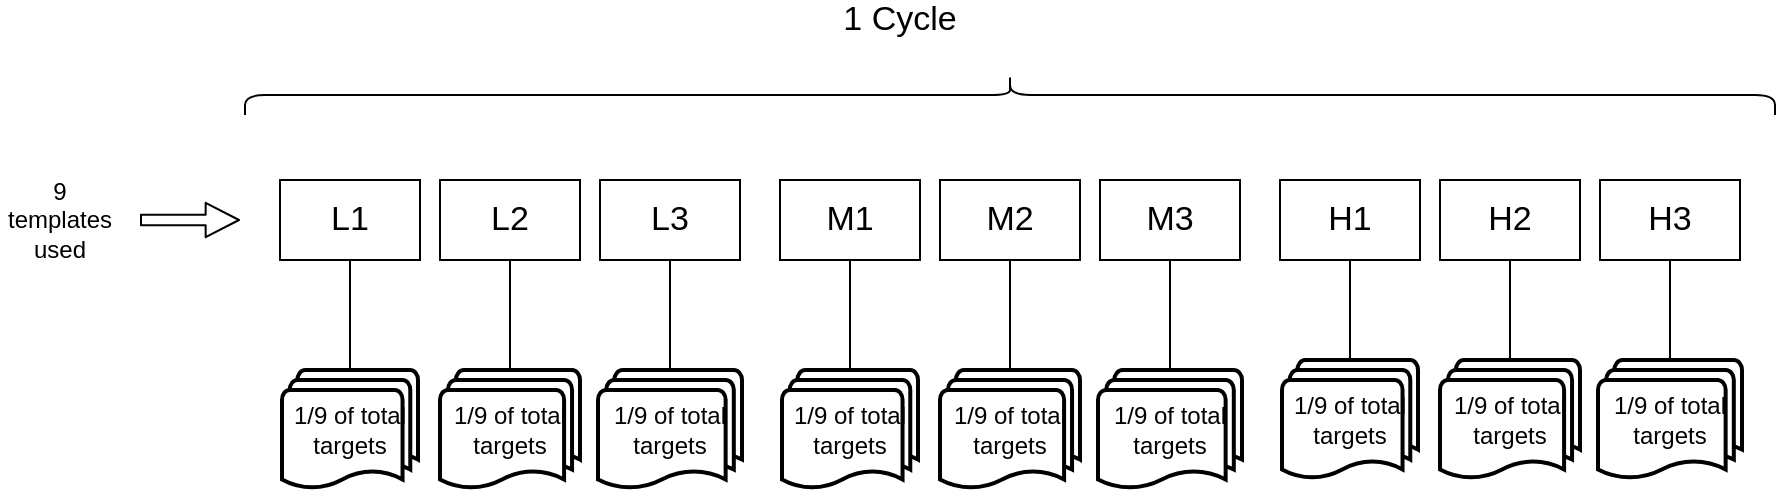 <mxfile version="12.9.3" type="device"><diagram id="VIVEqahjThRAVX1YPxCa" name="Page-1"><mxGraphModel dx="906" dy="574" grid="1" gridSize="10" guides="1" tooltips="1" connect="1" arrows="1" fold="1" page="1" pageScale="1" pageWidth="1100" pageHeight="850" math="0" shadow="0"><root><mxCell id="0"/><mxCell id="1" parent="0"/><mxCell id="tSQ3VcUjhKRB1UJMHL6s-1" value="" style="shape=curlyBracket;whiteSpace=wrap;html=1;rounded=1;rotation=90;" vertex="1" parent="1"><mxGeometry x="565" y="-125" width="20" height="765" as="geometry"/></mxCell><mxCell id="tSQ3VcUjhKRB1UJMHL6s-2" value="1 Cycle" style="text;html=1;strokeColor=none;fillColor=none;align=center;verticalAlign=middle;whiteSpace=wrap;rounded=0;fontSize=17;" vertex="1" parent="1"><mxGeometry x="480" y="210" width="80" height="20" as="geometry"/></mxCell><mxCell id="tSQ3VcUjhKRB1UJMHL6s-3" value="L1" style="rounded=0;whiteSpace=wrap;html=1;fontSize=17;" vertex="1" parent="1"><mxGeometry x="210" y="300" width="70" height="40" as="geometry"/></mxCell><mxCell id="tSQ3VcUjhKRB1UJMHL6s-4" value="L2" style="rounded=0;whiteSpace=wrap;html=1;fontSize=17;" vertex="1" parent="1"><mxGeometry x="290" y="300" width="70" height="40" as="geometry"/></mxCell><mxCell id="tSQ3VcUjhKRB1UJMHL6s-5" value="L3" style="rounded=0;whiteSpace=wrap;html=1;fontSize=17;" vertex="1" parent="1"><mxGeometry x="370" y="300" width="70" height="40" as="geometry"/></mxCell><mxCell id="tSQ3VcUjhKRB1UJMHL6s-6" value="M1" style="rounded=0;whiteSpace=wrap;html=1;fontSize=17;" vertex="1" parent="1"><mxGeometry x="460" y="300" width="70" height="40" as="geometry"/></mxCell><mxCell id="tSQ3VcUjhKRB1UJMHL6s-7" value="M2" style="rounded=0;whiteSpace=wrap;html=1;fontSize=17;" vertex="1" parent="1"><mxGeometry x="540" y="300" width="70" height="40" as="geometry"/></mxCell><mxCell id="tSQ3VcUjhKRB1UJMHL6s-8" value="M3" style="rounded=0;whiteSpace=wrap;html=1;fontSize=17;" vertex="1" parent="1"><mxGeometry x="620" y="300" width="70" height="40" as="geometry"/></mxCell><mxCell id="tSQ3VcUjhKRB1UJMHL6s-9" value="H1" style="rounded=0;whiteSpace=wrap;html=1;fontSize=17;" vertex="1" parent="1"><mxGeometry x="710" y="300" width="70" height="40" as="geometry"/></mxCell><mxCell id="tSQ3VcUjhKRB1UJMHL6s-10" value="H2" style="rounded=0;whiteSpace=wrap;html=1;fontSize=17;" vertex="1" parent="1"><mxGeometry x="790" y="300" width="70" height="40" as="geometry"/></mxCell><mxCell id="tSQ3VcUjhKRB1UJMHL6s-11" value="H3" style="rounded=0;whiteSpace=wrap;html=1;fontSize=17;" vertex="1" parent="1"><mxGeometry x="870" y="300" width="70" height="40" as="geometry"/></mxCell><mxCell id="tSQ3VcUjhKRB1UJMHL6s-15" style="edgeStyle=orthogonalEdgeStyle;rounded=0;orthogonalLoop=1;jettySize=auto;html=1;fontSize=12;endArrow=none;endFill=0;" edge="1" parent="1" source="tSQ3VcUjhKRB1UJMHL6s-12" target="tSQ3VcUjhKRB1UJMHL6s-3"><mxGeometry relative="1" as="geometry"/></mxCell><mxCell id="tSQ3VcUjhKRB1UJMHL6s-12" value="1/9 of total targets" style="strokeWidth=2;html=1;shape=mxgraph.flowchart.multi-document;whiteSpace=wrap;fontSize=12;" vertex="1" parent="1"><mxGeometry x="211" y="395" width="68" height="60" as="geometry"/></mxCell><mxCell id="tSQ3VcUjhKRB1UJMHL6s-16" style="edgeStyle=orthogonalEdgeStyle;rounded=0;orthogonalLoop=1;jettySize=auto;html=1;endArrow=none;endFill=0;fontSize=12;" edge="1" parent="1" source="tSQ3VcUjhKRB1UJMHL6s-13" target="tSQ3VcUjhKRB1UJMHL6s-4"><mxGeometry relative="1" as="geometry"/></mxCell><mxCell id="tSQ3VcUjhKRB1UJMHL6s-13" value="1/9 of total targets" style="strokeWidth=2;html=1;shape=mxgraph.flowchart.multi-document;whiteSpace=wrap;fontSize=12;" vertex="1" parent="1"><mxGeometry x="290" y="395" width="70" height="60" as="geometry"/></mxCell><mxCell id="tSQ3VcUjhKRB1UJMHL6s-17" style="edgeStyle=orthogonalEdgeStyle;rounded=0;orthogonalLoop=1;jettySize=auto;html=1;endArrow=none;endFill=0;fontSize=12;" edge="1" parent="1" source="tSQ3VcUjhKRB1UJMHL6s-14" target="tSQ3VcUjhKRB1UJMHL6s-5"><mxGeometry relative="1" as="geometry"/></mxCell><mxCell id="tSQ3VcUjhKRB1UJMHL6s-14" value="1/9 of total targets" style="strokeWidth=2;html=1;shape=mxgraph.flowchart.multi-document;whiteSpace=wrap;fontSize=12;" vertex="1" parent="1"><mxGeometry x="369" y="395" width="72" height="60" as="geometry"/></mxCell><mxCell id="tSQ3VcUjhKRB1UJMHL6s-24" style="edgeStyle=orthogonalEdgeStyle;rounded=0;orthogonalLoop=1;jettySize=auto;html=1;endArrow=none;endFill=0;fontSize=12;" edge="1" parent="1" source="tSQ3VcUjhKRB1UJMHL6s-18" target="tSQ3VcUjhKRB1UJMHL6s-6"><mxGeometry relative="1" as="geometry"/></mxCell><mxCell id="tSQ3VcUjhKRB1UJMHL6s-18" value="1/9 of total targets" style="strokeWidth=2;html=1;shape=mxgraph.flowchart.multi-document;whiteSpace=wrap;fontSize=12;" vertex="1" parent="1"><mxGeometry x="461" y="395" width="68" height="60" as="geometry"/></mxCell><mxCell id="tSQ3VcUjhKRB1UJMHL6s-25" style="edgeStyle=orthogonalEdgeStyle;rounded=0;orthogonalLoop=1;jettySize=auto;html=1;endArrow=none;endFill=0;fontSize=12;" edge="1" parent="1" source="tSQ3VcUjhKRB1UJMHL6s-19" target="tSQ3VcUjhKRB1UJMHL6s-7"><mxGeometry relative="1" as="geometry"/></mxCell><mxCell id="tSQ3VcUjhKRB1UJMHL6s-19" value="1/9 of total targets" style="strokeWidth=2;html=1;shape=mxgraph.flowchart.multi-document;whiteSpace=wrap;fontSize=12;" vertex="1" parent="1"><mxGeometry x="540" y="395" width="70" height="60" as="geometry"/></mxCell><mxCell id="tSQ3VcUjhKRB1UJMHL6s-26" style="edgeStyle=orthogonalEdgeStyle;rounded=0;orthogonalLoop=1;jettySize=auto;html=1;endArrow=none;endFill=0;fontSize=12;" edge="1" parent="1" source="tSQ3VcUjhKRB1UJMHL6s-20" target="tSQ3VcUjhKRB1UJMHL6s-8"><mxGeometry relative="1" as="geometry"/></mxCell><mxCell id="tSQ3VcUjhKRB1UJMHL6s-20" value="1/9 of total targets" style="strokeWidth=2;html=1;shape=mxgraph.flowchart.multi-document;whiteSpace=wrap;fontSize=12;" vertex="1" parent="1"><mxGeometry x="619" y="395" width="72" height="60" as="geometry"/></mxCell><mxCell id="tSQ3VcUjhKRB1UJMHL6s-27" style="edgeStyle=orthogonalEdgeStyle;rounded=0;orthogonalLoop=1;jettySize=auto;html=1;endArrow=none;endFill=0;fontSize=12;" edge="1" parent="1" source="tSQ3VcUjhKRB1UJMHL6s-21" target="tSQ3VcUjhKRB1UJMHL6s-9"><mxGeometry relative="1" as="geometry"/></mxCell><mxCell id="tSQ3VcUjhKRB1UJMHL6s-21" value="1/9 of total targets" style="strokeWidth=2;html=1;shape=mxgraph.flowchart.multi-document;whiteSpace=wrap;fontSize=12;" vertex="1" parent="1"><mxGeometry x="711" y="390" width="68" height="60" as="geometry"/></mxCell><mxCell id="tSQ3VcUjhKRB1UJMHL6s-28" style="edgeStyle=orthogonalEdgeStyle;rounded=0;orthogonalLoop=1;jettySize=auto;html=1;endArrow=none;endFill=0;fontSize=12;" edge="1" parent="1" source="tSQ3VcUjhKRB1UJMHL6s-22" target="tSQ3VcUjhKRB1UJMHL6s-10"><mxGeometry relative="1" as="geometry"/></mxCell><mxCell id="tSQ3VcUjhKRB1UJMHL6s-22" value="1/9 of total targets" style="strokeWidth=2;html=1;shape=mxgraph.flowchart.multi-document;whiteSpace=wrap;fontSize=12;" vertex="1" parent="1"><mxGeometry x="790" y="390" width="70" height="60" as="geometry"/></mxCell><mxCell id="tSQ3VcUjhKRB1UJMHL6s-29" style="edgeStyle=orthogonalEdgeStyle;rounded=0;orthogonalLoop=1;jettySize=auto;html=1;endArrow=none;endFill=0;fontSize=12;" edge="1" parent="1" source="tSQ3VcUjhKRB1UJMHL6s-23" target="tSQ3VcUjhKRB1UJMHL6s-11"><mxGeometry relative="1" as="geometry"/></mxCell><mxCell id="tSQ3VcUjhKRB1UJMHL6s-23" value="1/9 of total targets" style="strokeWidth=2;html=1;shape=mxgraph.flowchart.multi-document;whiteSpace=wrap;fontSize=12;" vertex="1" parent="1"><mxGeometry x="869" y="390" width="72" height="60" as="geometry"/></mxCell><mxCell id="tSQ3VcUjhKRB1UJMHL6s-30" value="9 templates used" style="text;html=1;strokeColor=none;fillColor=none;align=center;verticalAlign=middle;whiteSpace=wrap;rounded=0;fontSize=12;" vertex="1" parent="1"><mxGeometry x="70" y="290" width="60" height="60" as="geometry"/></mxCell><mxCell id="tSQ3VcUjhKRB1UJMHL6s-31" value="" style="shape=flexArrow;endArrow=classic;html=1;fontSize=12;width=5.333;endSize=5.223;endWidth=10.889;" edge="1" parent="1"><mxGeometry width="50" height="50" relative="1" as="geometry"><mxPoint x="140" y="320" as="sourcePoint"/><mxPoint x="190" y="320" as="targetPoint"/></mxGeometry></mxCell></root></mxGraphModel></diagram></mxfile>